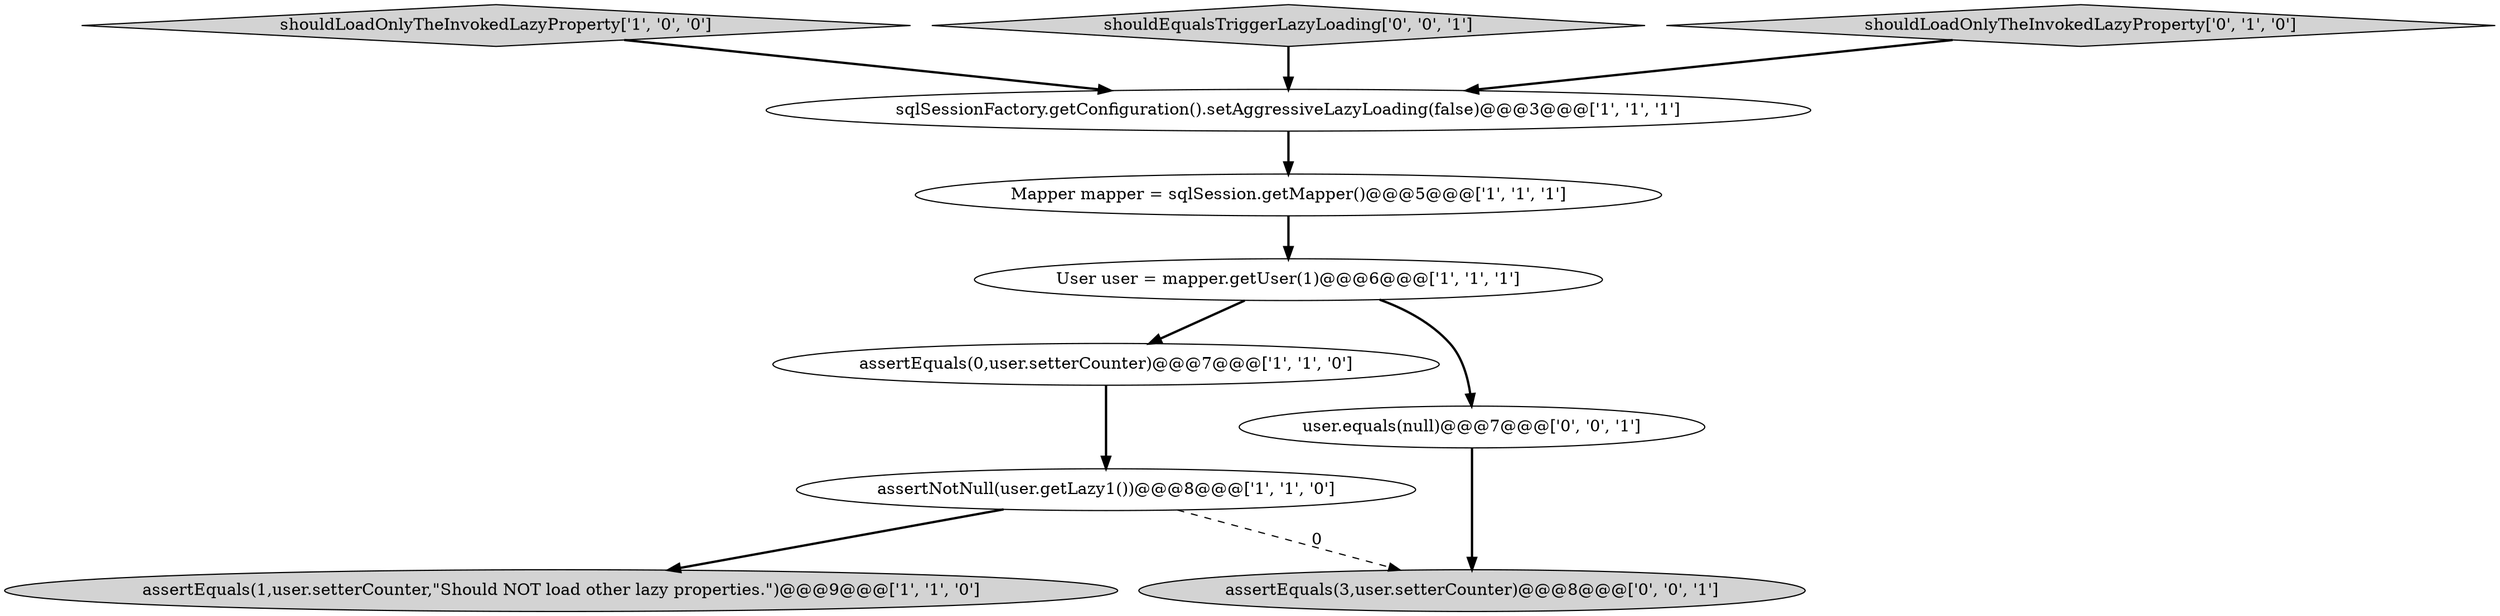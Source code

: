 digraph {
4 [style = filled, label = "sqlSessionFactory.getConfiguration().setAggressiveLazyLoading(false)@@@3@@@['1', '1', '1']", fillcolor = white, shape = ellipse image = "AAA0AAABBB1BBB"];
3 [style = filled, label = "assertEquals(0,user.setterCounter)@@@7@@@['1', '1', '0']", fillcolor = white, shape = ellipse image = "AAA0AAABBB1BBB"];
1 [style = filled, label = "Mapper mapper = sqlSession.getMapper()@@@5@@@['1', '1', '1']", fillcolor = white, shape = ellipse image = "AAA0AAABBB1BBB"];
10 [style = filled, label = "assertEquals(3,user.setterCounter)@@@8@@@['0', '0', '1']", fillcolor = lightgray, shape = ellipse image = "AAA0AAABBB3BBB"];
6 [style = filled, label = "shouldLoadOnlyTheInvokedLazyProperty['1', '0', '0']", fillcolor = lightgray, shape = diamond image = "AAA0AAABBB1BBB"];
5 [style = filled, label = "User user = mapper.getUser(1)@@@6@@@['1', '1', '1']", fillcolor = white, shape = ellipse image = "AAA0AAABBB1BBB"];
8 [style = filled, label = "shouldEqualsTriggerLazyLoading['0', '0', '1']", fillcolor = lightgray, shape = diamond image = "AAA0AAABBB3BBB"];
2 [style = filled, label = "assertNotNull(user.getLazy1())@@@8@@@['1', '1', '0']", fillcolor = white, shape = ellipse image = "AAA0AAABBB1BBB"];
9 [style = filled, label = "user.equals(null)@@@7@@@['0', '0', '1']", fillcolor = white, shape = ellipse image = "AAA0AAABBB3BBB"];
7 [style = filled, label = "shouldLoadOnlyTheInvokedLazyProperty['0', '1', '0']", fillcolor = lightgray, shape = diamond image = "AAA0AAABBB2BBB"];
0 [style = filled, label = "assertEquals(1,user.setterCounter,\"Should NOT load other lazy properties.\")@@@9@@@['1', '1', '0']", fillcolor = lightgray, shape = ellipse image = "AAA0AAABBB1BBB"];
1->5 [style = bold, label=""];
5->3 [style = bold, label=""];
6->4 [style = bold, label=""];
4->1 [style = bold, label=""];
2->0 [style = bold, label=""];
8->4 [style = bold, label=""];
7->4 [style = bold, label=""];
9->10 [style = bold, label=""];
3->2 [style = bold, label=""];
5->9 [style = bold, label=""];
2->10 [style = dashed, label="0"];
}

